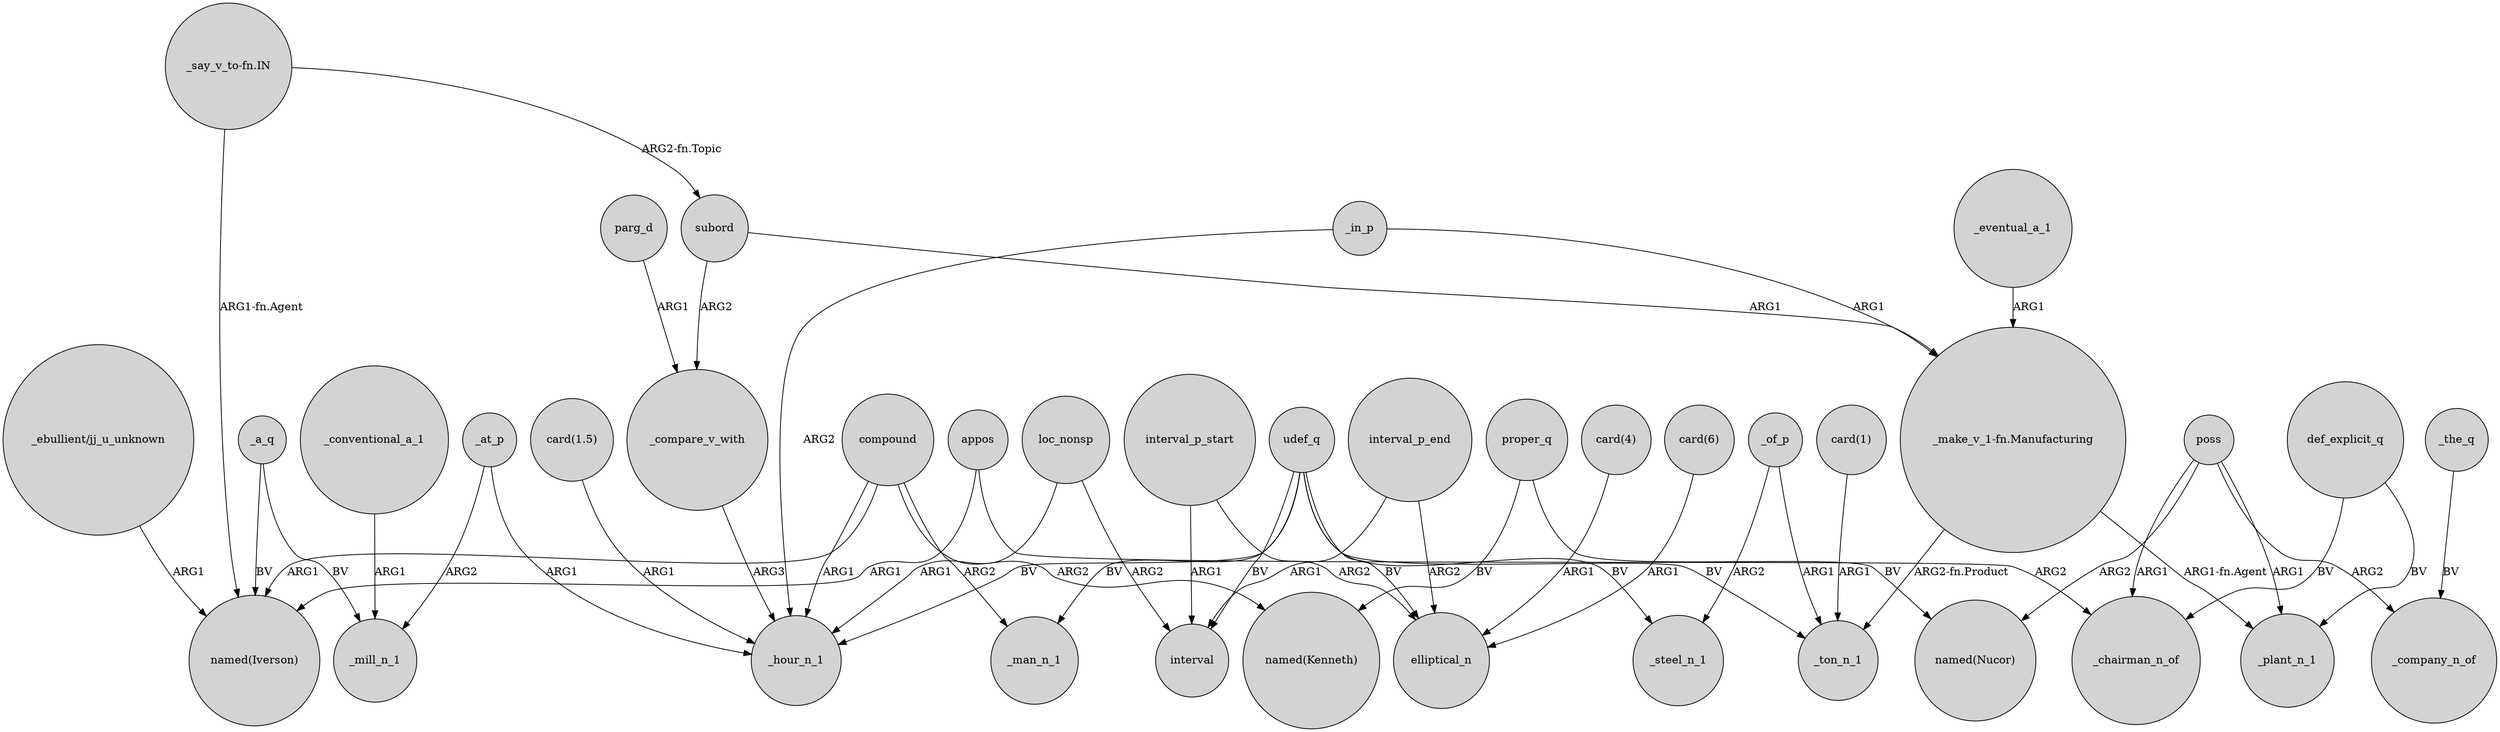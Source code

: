 digraph {
	node [shape=circle style=filled]
	appos -> "named(Iverson)" [label=ARG1]
	poss -> _plant_n_1 [label=ARG1]
	compound -> "named(Iverson)" [label=ARG1]
	"card(1.5)" -> _hour_n_1 [label=ARG1]
	compound -> _hour_n_1 [label=ARG1]
	loc_nonsp -> interval [label=ARG2]
	def_explicit_q -> _plant_n_1 [label=BV]
	udef_q -> elliptical_n [label=BV]
	_at_p -> _mill_n_1 [label=ARG2]
	_of_p -> _ton_n_1 [label=ARG1]
	_a_q -> "named(Iverson)" [label=BV]
	udef_q -> _hour_n_1 [label=BV]
	"_make_v_1-fn.Manufacturing" -> _plant_n_1 [label="ARG1-fn.Agent"]
	interval_p_end -> elliptical_n [label=ARG2]
	parg_d -> _compare_v_with [label=ARG1]
	"card(4)" -> elliptical_n [label=ARG1]
	"card(1)" -> _ton_n_1 [label=ARG1]
	interval_p_start -> elliptical_n [label=ARG2]
	_conventional_a_1 -> _mill_n_1 [label=ARG1]
	udef_q -> _steel_n_1 [label=BV]
	_at_p -> _hour_n_1 [label=ARG1]
	compound -> _man_n_1 [label=ARG2]
	_the_q -> _company_n_of [label=BV]
	loc_nonsp -> _hour_n_1 [label=ARG1]
	compound -> "named(Kenneth)" [label=ARG2]
	subord -> "_make_v_1-fn.Manufacturing" [label=ARG1]
	appos -> _chairman_n_of [label=ARG2]
	_compare_v_with -> _hour_n_1 [label=ARG3]
	interval_p_start -> interval [label=ARG1]
	_of_p -> _steel_n_1 [label=ARG2]
	poss -> "named(Nucor)" [label=ARG2]
	"_say_v_to-fn.IN" -> subord [label="ARG2-fn.Topic"]
	"_ebullient/jj_u_unknown" -> "named(Iverson)" [label=ARG1]
	_a_q -> _mill_n_1 [label=BV]
	"_say_v_to-fn.IN" -> "named(Iverson)" [label="ARG1-fn.Agent"]
	_in_p -> "_make_v_1-fn.Manufacturing" [label=ARG1]
	udef_q -> _man_n_1 [label=BV]
	subord -> _compare_v_with [label=ARG2]
	_eventual_a_1 -> "_make_v_1-fn.Manufacturing" [label=ARG1]
	"_make_v_1-fn.Manufacturing" -> _ton_n_1 [label="ARG2-fn.Product"]
	poss -> _company_n_of [label=ARG2]
	interval_p_end -> interval [label=ARG1]
	"card(6)" -> elliptical_n [label=ARG1]
	_in_p -> _hour_n_1 [label=ARG2]
	def_explicit_q -> _chairman_n_of [label=BV]
	proper_q -> "named(Nucor)" [label=BV]
	udef_q -> interval [label=BV]
	udef_q -> _ton_n_1 [label=BV]
	poss -> _chairman_n_of [label=ARG1]
	proper_q -> "named(Kenneth)" [label=BV]
}

